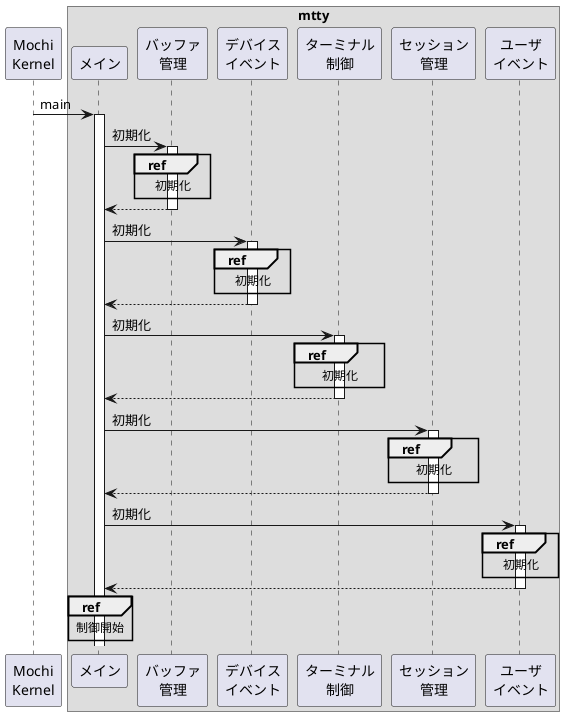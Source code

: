 @startuml

participant "Mochi\nKernel" as kernel
box "mtty"
    participant "メイン"             as main
    participant "バッファ\n管理"     as bufmng
    participant "デバイス\nイベント" as devt
    participant "ターミナル\n制御"   as tctrl
    participant "セッション\n管理"   as sessmng
    participant "ユーザ\nイベント"   as uevt
end box

kernel -> main: main
activate main

main -> bufmng: 初期化
activate bufmng
ref over bufmng: 初期化
main <-- bufmng:
deactivate bufmng

main -> devt: 初期化
activate devt
ref over devt: 初期化
main <-- devt:
deactivate devt

main -> tctrl: 初期化
activate tctrl
ref over tctrl: 初期化
main <-- tctrl:
deactivate tctrl

main -> sessmng: 初期化
activate sessmng
ref over sessmng: 初期化
main <-- sessmng:
deactivate sessmng

main -> uevt: 初期化
activate uevt
ref over uevt: 初期化
main <-- uevt:
deactivate uevt

ref over main: 制御開始

@enduml
